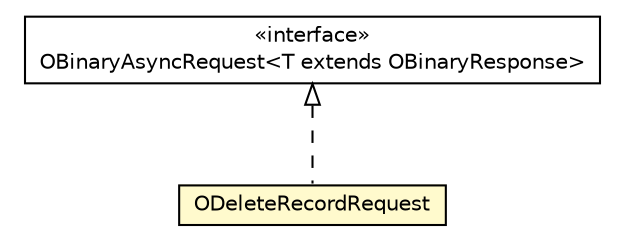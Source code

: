 #!/usr/local/bin/dot
#
# Class diagram 
# Generated by UMLGraph version R5_6-24-gf6e263 (http://www.umlgraph.org/)
#

digraph G {
	edge [fontname="Helvetica",fontsize=10,labelfontname="Helvetica",labelfontsize=10];
	node [fontname="Helvetica",fontsize=10,shape=plaintext];
	nodesep=0.25;
	ranksep=0.5;
	// com.orientechnologies.orient.client.remote.OBinaryAsyncRequest<T extends com.orientechnologies.orient.client.remote.OBinaryResponse>
	c2880701 [label=<<table title="com.orientechnologies.orient.client.remote.OBinaryAsyncRequest" border="0" cellborder="1" cellspacing="0" cellpadding="2" port="p" href="../OBinaryAsyncRequest.html">
		<tr><td><table border="0" cellspacing="0" cellpadding="1">
<tr><td align="center" balign="center"> &#171;interface&#187; </td></tr>
<tr><td align="center" balign="center"> OBinaryAsyncRequest&lt;T extends OBinaryResponse&gt; </td></tr>
		</table></td></tr>
		</table>>, URL="../OBinaryAsyncRequest.html", fontname="Helvetica", fontcolor="black", fontsize=10.0];
	// com.orientechnologies.orient.client.remote.message.ODeleteRecordRequest
	c2880716 [label=<<table title="com.orientechnologies.orient.client.remote.message.ODeleteRecordRequest" border="0" cellborder="1" cellspacing="0" cellpadding="2" port="p" bgcolor="lemonChiffon" href="./ODeleteRecordRequest.html">
		<tr><td><table border="0" cellspacing="0" cellpadding="1">
<tr><td align="center" balign="center"> ODeleteRecordRequest </td></tr>
		</table></td></tr>
		</table>>, URL="./ODeleteRecordRequest.html", fontname="Helvetica", fontcolor="black", fontsize=10.0];
	//com.orientechnologies.orient.client.remote.message.ODeleteRecordRequest implements com.orientechnologies.orient.client.remote.OBinaryAsyncRequest<T extends com.orientechnologies.orient.client.remote.OBinaryResponse>
	c2880701:p -> c2880716:p [dir=back,arrowtail=empty,style=dashed];
}

